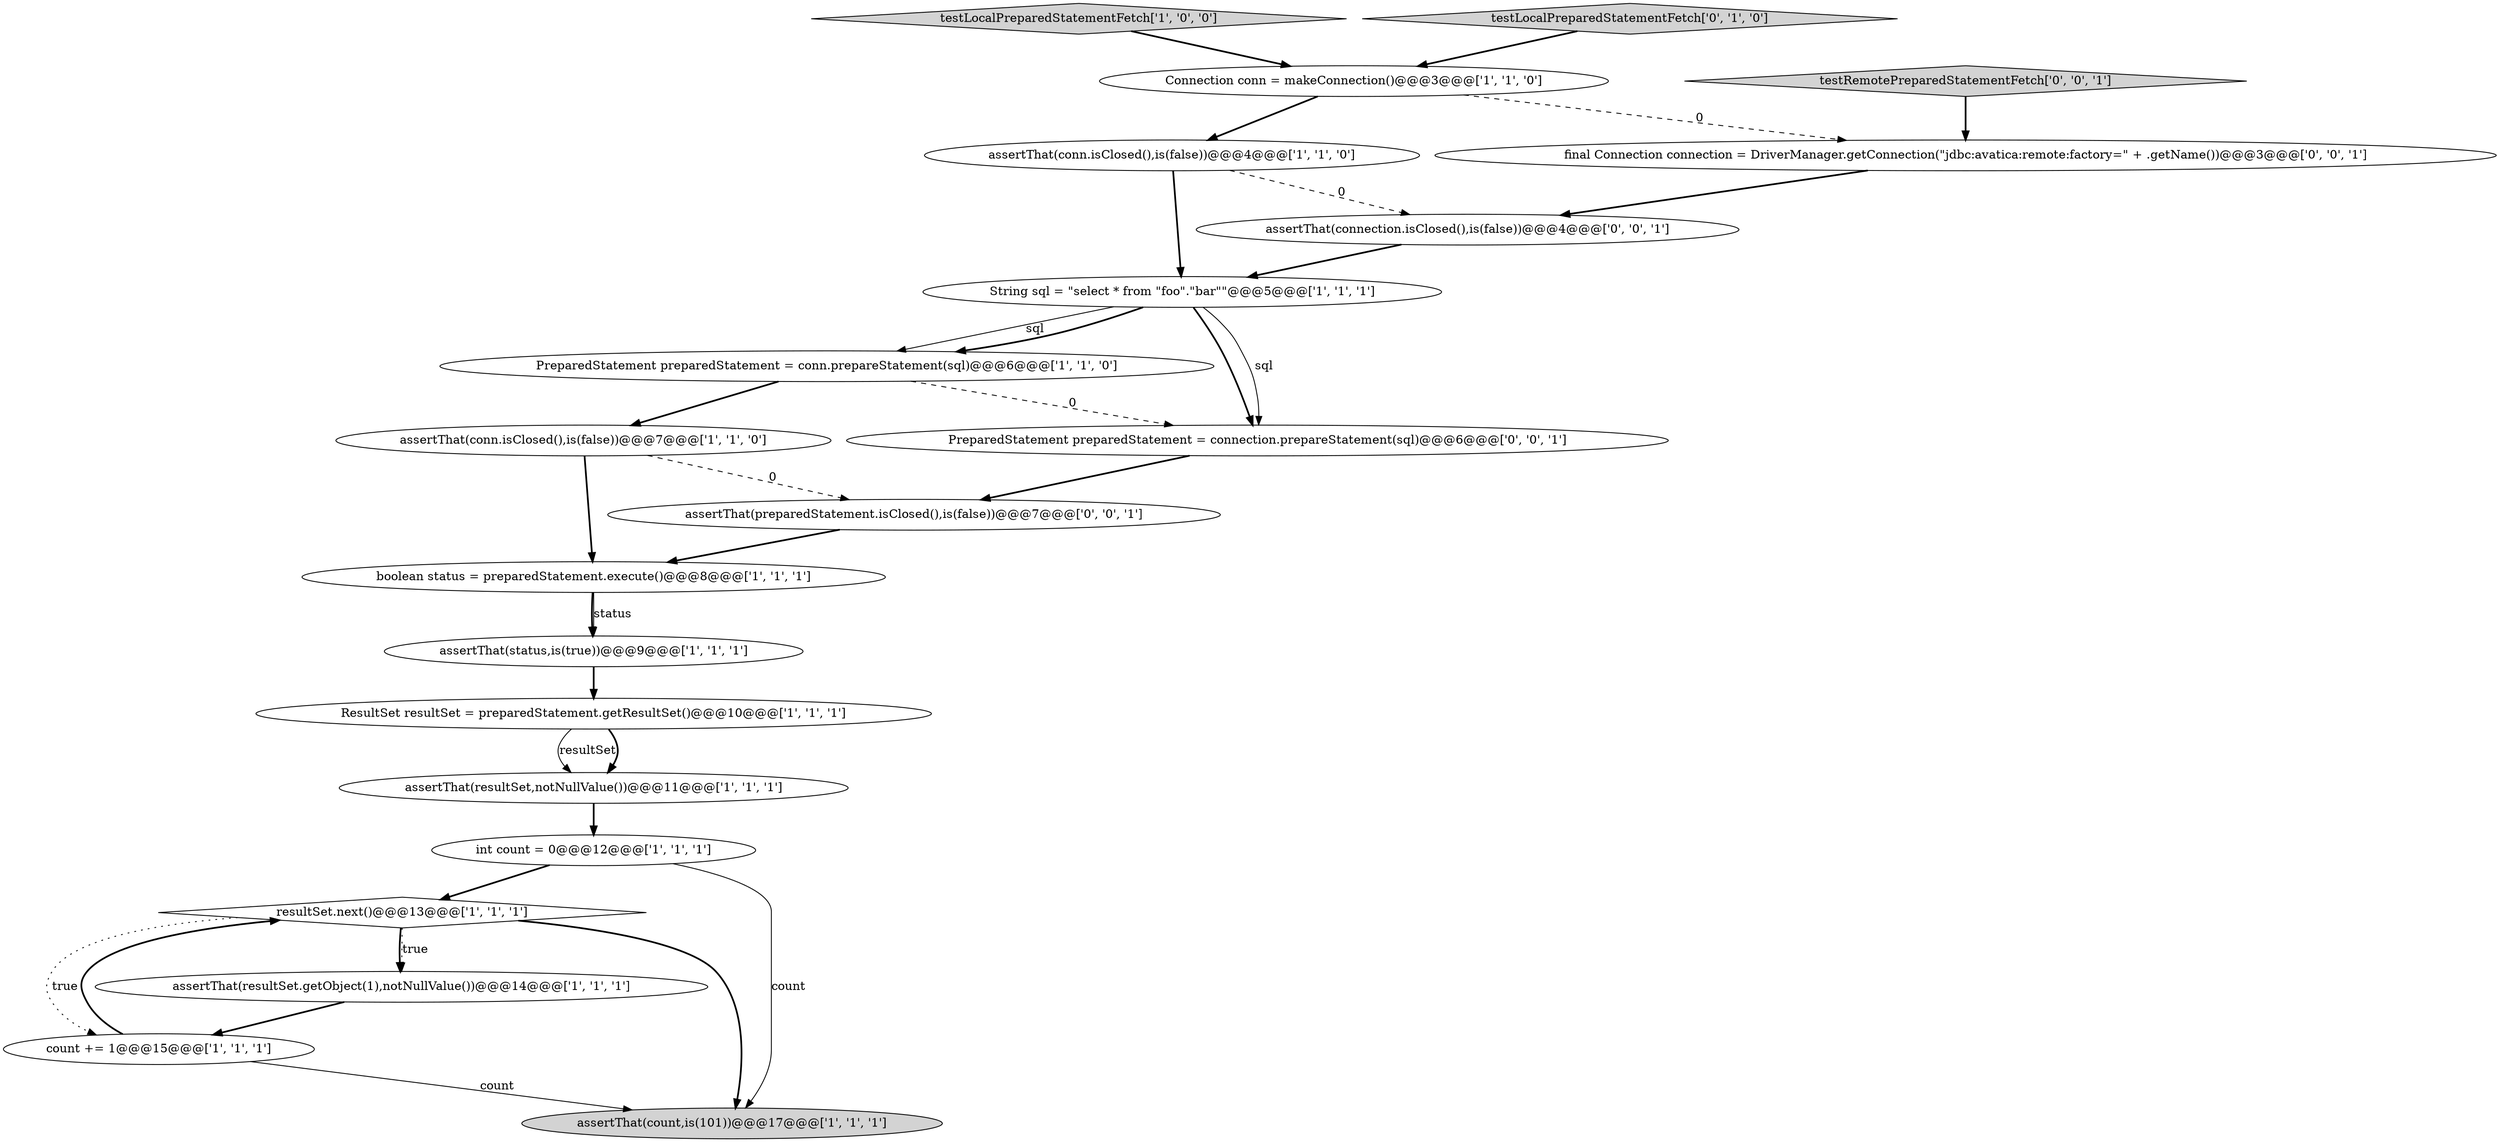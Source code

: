 digraph {
6 [style = filled, label = "assertThat(conn.isClosed(),is(false))@@@4@@@['1', '1', '0']", fillcolor = white, shape = ellipse image = "AAA0AAABBB1BBB"];
9 [style = filled, label = "count += 1@@@15@@@['1', '1', '1']", fillcolor = white, shape = ellipse image = "AAA0AAABBB1BBB"];
18 [style = filled, label = "testRemotePreparedStatementFetch['0', '0', '1']", fillcolor = lightgray, shape = diamond image = "AAA0AAABBB3BBB"];
5 [style = filled, label = "Connection conn = makeConnection()@@@3@@@['1', '1', '0']", fillcolor = white, shape = ellipse image = "AAA0AAABBB1BBB"];
7 [style = filled, label = "assertThat(resultSet,notNullValue())@@@11@@@['1', '1', '1']", fillcolor = white, shape = ellipse image = "AAA0AAABBB1BBB"];
12 [style = filled, label = "String sql = \"select * from \"foo\".\"bar\"\"@@@5@@@['1', '1', '1']", fillcolor = white, shape = ellipse image = "AAA0AAABBB1BBB"];
0 [style = filled, label = "testLocalPreparedStatementFetch['1', '0', '0']", fillcolor = lightgray, shape = diamond image = "AAA0AAABBB1BBB"];
15 [style = filled, label = "testLocalPreparedStatementFetch['0', '1', '0']", fillcolor = lightgray, shape = diamond image = "AAA0AAABBB2BBB"];
4 [style = filled, label = "resultSet.next()@@@13@@@['1', '1', '1']", fillcolor = white, shape = diamond image = "AAA0AAABBB1BBB"];
8 [style = filled, label = "assertThat(count,is(101))@@@17@@@['1', '1', '1']", fillcolor = lightgray, shape = ellipse image = "AAA0AAABBB1BBB"];
20 [style = filled, label = "assertThat(connection.isClosed(),is(false))@@@4@@@['0', '0', '1']", fillcolor = white, shape = ellipse image = "AAA0AAABBB3BBB"];
2 [style = filled, label = "assertThat(conn.isClosed(),is(false))@@@7@@@['1', '1', '0']", fillcolor = white, shape = ellipse image = "AAA0AAABBB1BBB"];
10 [style = filled, label = "ResultSet resultSet = preparedStatement.getResultSet()@@@10@@@['1', '1', '1']", fillcolor = white, shape = ellipse image = "AAA0AAABBB1BBB"];
17 [style = filled, label = "PreparedStatement preparedStatement = connection.prepareStatement(sql)@@@6@@@['0', '0', '1']", fillcolor = white, shape = ellipse image = "AAA0AAABBB3BBB"];
1 [style = filled, label = "boolean status = preparedStatement.execute()@@@8@@@['1', '1', '1']", fillcolor = white, shape = ellipse image = "AAA0AAABBB1BBB"];
13 [style = filled, label = "int count = 0@@@12@@@['1', '1', '1']", fillcolor = white, shape = ellipse image = "AAA0AAABBB1BBB"];
14 [style = filled, label = "assertThat(resultSet.getObject(1),notNullValue())@@@14@@@['1', '1', '1']", fillcolor = white, shape = ellipse image = "AAA0AAABBB1BBB"];
3 [style = filled, label = "assertThat(status,is(true))@@@9@@@['1', '1', '1']", fillcolor = white, shape = ellipse image = "AAA0AAABBB1BBB"];
11 [style = filled, label = "PreparedStatement preparedStatement = conn.prepareStatement(sql)@@@6@@@['1', '1', '0']", fillcolor = white, shape = ellipse image = "AAA0AAABBB1BBB"];
16 [style = filled, label = "final Connection connection = DriverManager.getConnection(\"jdbc:avatica:remote:factory=\" + .getName())@@@3@@@['0', '0', '1']", fillcolor = white, shape = ellipse image = "AAA0AAABBB3BBB"];
19 [style = filled, label = "assertThat(preparedStatement.isClosed(),is(false))@@@7@@@['0', '0', '1']", fillcolor = white, shape = ellipse image = "AAA0AAABBB3BBB"];
7->13 [style = bold, label=""];
4->14 [style = bold, label=""];
2->19 [style = dashed, label="0"];
12->11 [style = solid, label="sql"];
6->20 [style = dashed, label="0"];
2->1 [style = bold, label=""];
10->7 [style = solid, label="resultSet"];
9->4 [style = bold, label=""];
12->17 [style = bold, label=""];
12->11 [style = bold, label=""];
1->3 [style = bold, label=""];
11->17 [style = dashed, label="0"];
4->14 [style = dotted, label="true"];
9->8 [style = solid, label="count"];
10->7 [style = bold, label=""];
17->19 [style = bold, label=""];
11->2 [style = bold, label=""];
15->5 [style = bold, label=""];
5->16 [style = dashed, label="0"];
3->10 [style = bold, label=""];
19->1 [style = bold, label=""];
18->16 [style = bold, label=""];
5->6 [style = bold, label=""];
1->3 [style = solid, label="status"];
20->12 [style = bold, label=""];
4->8 [style = bold, label=""];
14->9 [style = bold, label=""];
13->8 [style = solid, label="count"];
4->9 [style = dotted, label="true"];
16->20 [style = bold, label=""];
12->17 [style = solid, label="sql"];
0->5 [style = bold, label=""];
13->4 [style = bold, label=""];
6->12 [style = bold, label=""];
}
